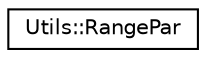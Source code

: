 digraph "Graphical Class Hierarchy"
{
  edge [fontname="Helvetica",fontsize="10",labelfontname="Helvetica",labelfontsize="10"];
  node [fontname="Helvetica",fontsize="10",shape=record];
  rankdir="LR";
  Node0 [label="Utils::RangePar",height=0.2,width=0.4,color="black", fillcolor="white", style="filled",URL="$struct_utils_1_1_range_par.html"];
}
